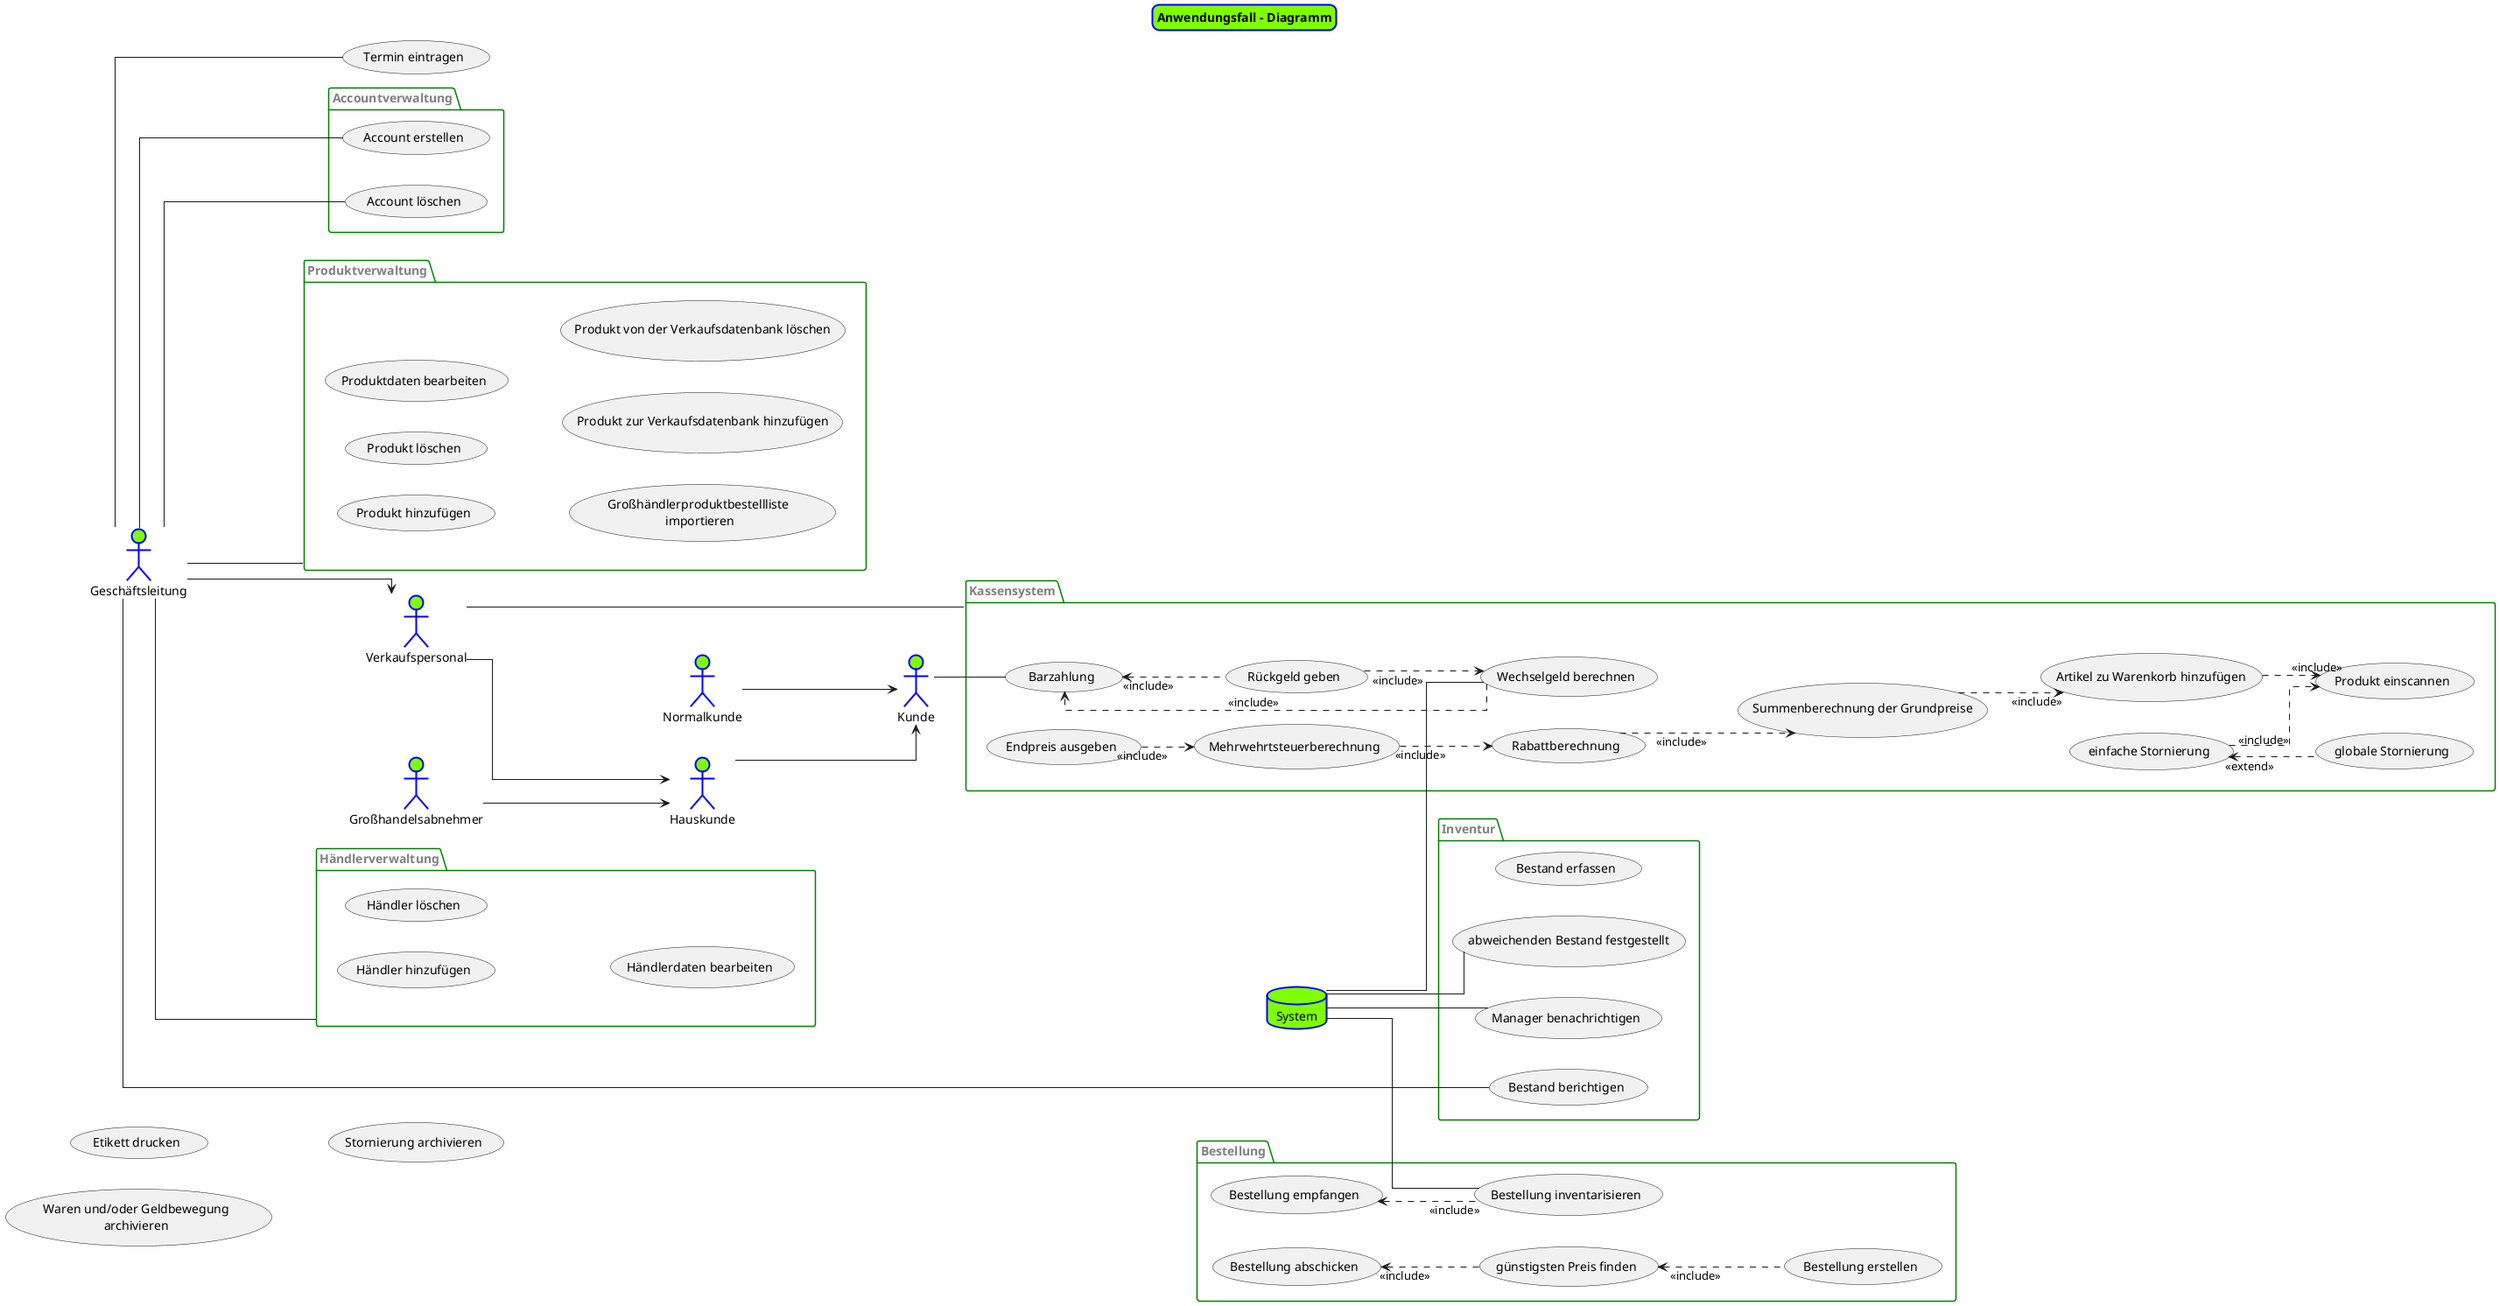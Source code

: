 @startuml
skinparam titleBorderRoundCorner 15
skinparam titleBorderThickness 2
skinparam titleBorderColor blue
skinparam titleBackgroundColor Chartreuse
'skinparam handwritten true
'skinparam groupInheritance 3
skinparam linetype ortho

skinparam package {
    FontColor Grey
    BorderColor Green
    shadowing false
}

title Anwendungsfall - Diagramm


' === Kunden === '
:Kunde: as ku
:Normalkunde: as nku
:Großhandelsabnehmer: as gha
:Hauskunde: as hku

left to right direction

' === Personal === '
:Verkaufspersonal: as vp
:Geschäftsleitung: as gl

nku --> ku
vp --> hku
gha --> hku
hku --> ku

' === Sonstiges === '
database "System" as sys

' === Y === '
'rectangle "coole Warenwirtschaftssystembox"{
    '(Pfand auszahlen)

    package "Accountverwaltung"{
        (Account erstellen) as acc
        (Account löschen) as accdel

    }

    (Termin eintragen) as date
    
    (Etikett drucken) as et_dr
        (Waren und/oder Geldbewegung\narchivieren)
    (Stornierung archivieren)




    package "Kassensystem"{
            (Barzahlung) as bg_ez
            (Rückgeld geben) as bg_az
            (Wechselgeld berechnen) as we_br
            (Summenberechnung der Grundpreise) as sdg
            (Rabattberechnung) as rab
            (Mehrwehrtsteuerberechnung) as mwst
            (Endpreis ausgeben) as epa

            (einfache Stornierung) as l_st
            (globale Stornierung) as g_st

            (Artikel zu Warenkorb hinzufügen) as azw
            (Produkt einscannen) as scan

            vp -- Kassensystem

            gl -- date
            gl -- acc
            gl -- accdel

            gl --> vp


            ku -- bg_ez

            'vp -- bg_az
            'vp -- l_st


            sys -- we_br

            bg_ez <.. bg_az: <<include>>
            bg_az ..> we_br: <<include>>
            we_br ..> bg_ez: <<include>>
            l_st <.. g_st: <<extend>>
            l_st ..> scan: <<include>>
            azw ..> scan: <<include>>
            sdg ..> azw: <<include>>
            rab ..> sdg: <<include>>
            mwst ..> rab: <<include>>
            epa ..> mwst: <<include>>




        }

    'package --- {
    '    :i_i_i_i: as a
    '    a .. a
    '}


    package "Inventur"{
        (Bestand erfassen)
        (abweichenden Bestand festgestellt) as abf
        (Manager benachrichtigen) as glb
        (Bestand berichtigen) as bb

        sys -- abf
        sys -- glb
        gl -- bb
    }


    package "Bestellung"{
        (Bestellung abschicken) as ba
        (günstigsten Preis finden) as gpf
        (Bestellung erstellen) as bers
        (Bestellung empfangen) as bempf
        (Bestellung inventarisieren) as binvent

        gpf <.. bers: <<include>>
        ba <.. gpf: <<include>>
        bempf <.. binvent: <<include>>
        sys -- binvent
    }


    package "Händlerverwaltung"{
        (Händler hinzufügen)
        (Händler löschen)
        (Händlerdaten bearbeiten)

        gl -- Händlerverwaltung
    }

    package "Produktverwaltung"{
        (Produkt hinzufügen)
        (Produkt löschen)
        (Produktdaten bearbeiten)
        (Großhändlerproduktbestellliste \nimportieren)
        (Produkt zur Verkaufsdatenbank hinzufügen)
        (Produkt von der Verkaufsdatenbank löschen)

        gl -- Produktverwaltung
    '}








}

@enduml
